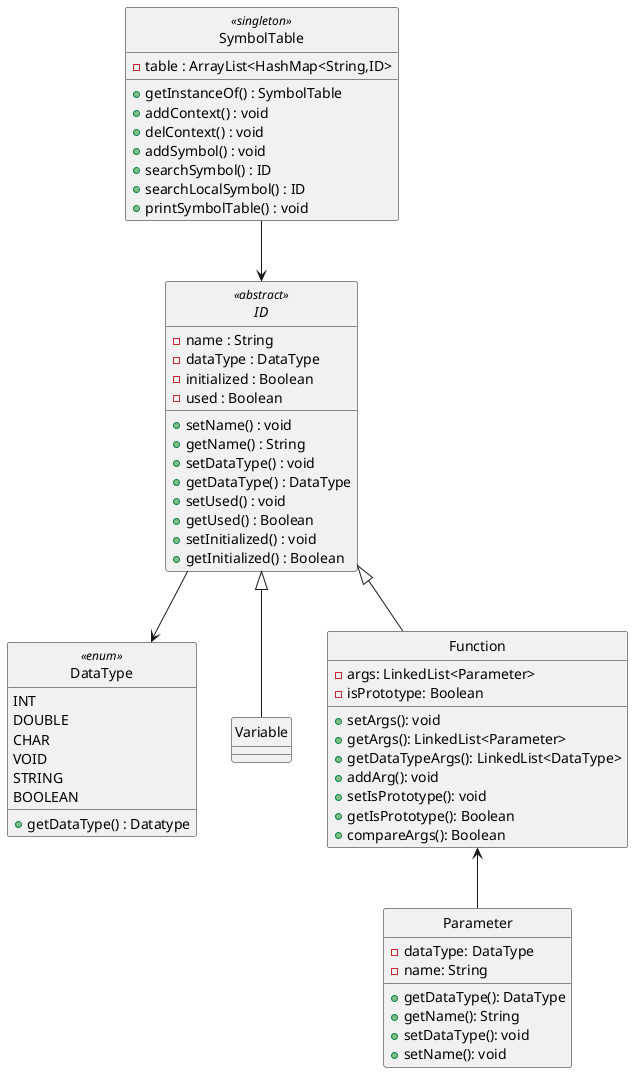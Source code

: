 @startuml SymbolTable

hide circle

class SymbolTable <<singleton>> {
    - table : ArrayList<HashMap<String,ID>  
    + getInstanceOf() : SymbolTable
    + addContext() : void
    + delContext() : void
    + addSymbol() : void
    + searchSymbol() : ID
    + searchLocalSymbol() : ID
    + printSymbolTable() : void
}

enum DataType <<enum>> {
    INT
    DOUBLE
    CHAR
    VOID 
    STRING
    BOOLEAN
    + getDataType() : Datatype
}

abstract class ID <<abstract>> {
    - name : String
    - dataType : DataType
    - initialized : Boolean
    - used : Boolean
    + setName() : void
    + getName() : String
    + setDataType() : void
    + getDataType() : DataType
    + setUsed() : void
    + getUsed() : Boolean
    + setInitialized() : void
    + getInitialized() : Boolean
}

class Variable {}

class Function {
    - args: LinkedList<Parameter>
    - isPrototype: Boolean
    + setArgs(): void
    + getArgs(): LinkedList<Parameter>
    + getDataTypeArgs(): LinkedList<DataType>
    + addArg(): void
    + setIsPrototype(): void
    + getIsPrototype(): Boolean
    + compareArgs(): Boolean
}

class Parameter {
    - dataType: DataType
    - name: String
    + getDataType(): DataType
    + getName(): String
    + setDataType(): void
    + setName(): void
}

SymbolTable --> ID
ID <|-- Variable
ID <|-- Function
ID --> DataType
Function <-- Parameter

@enduml